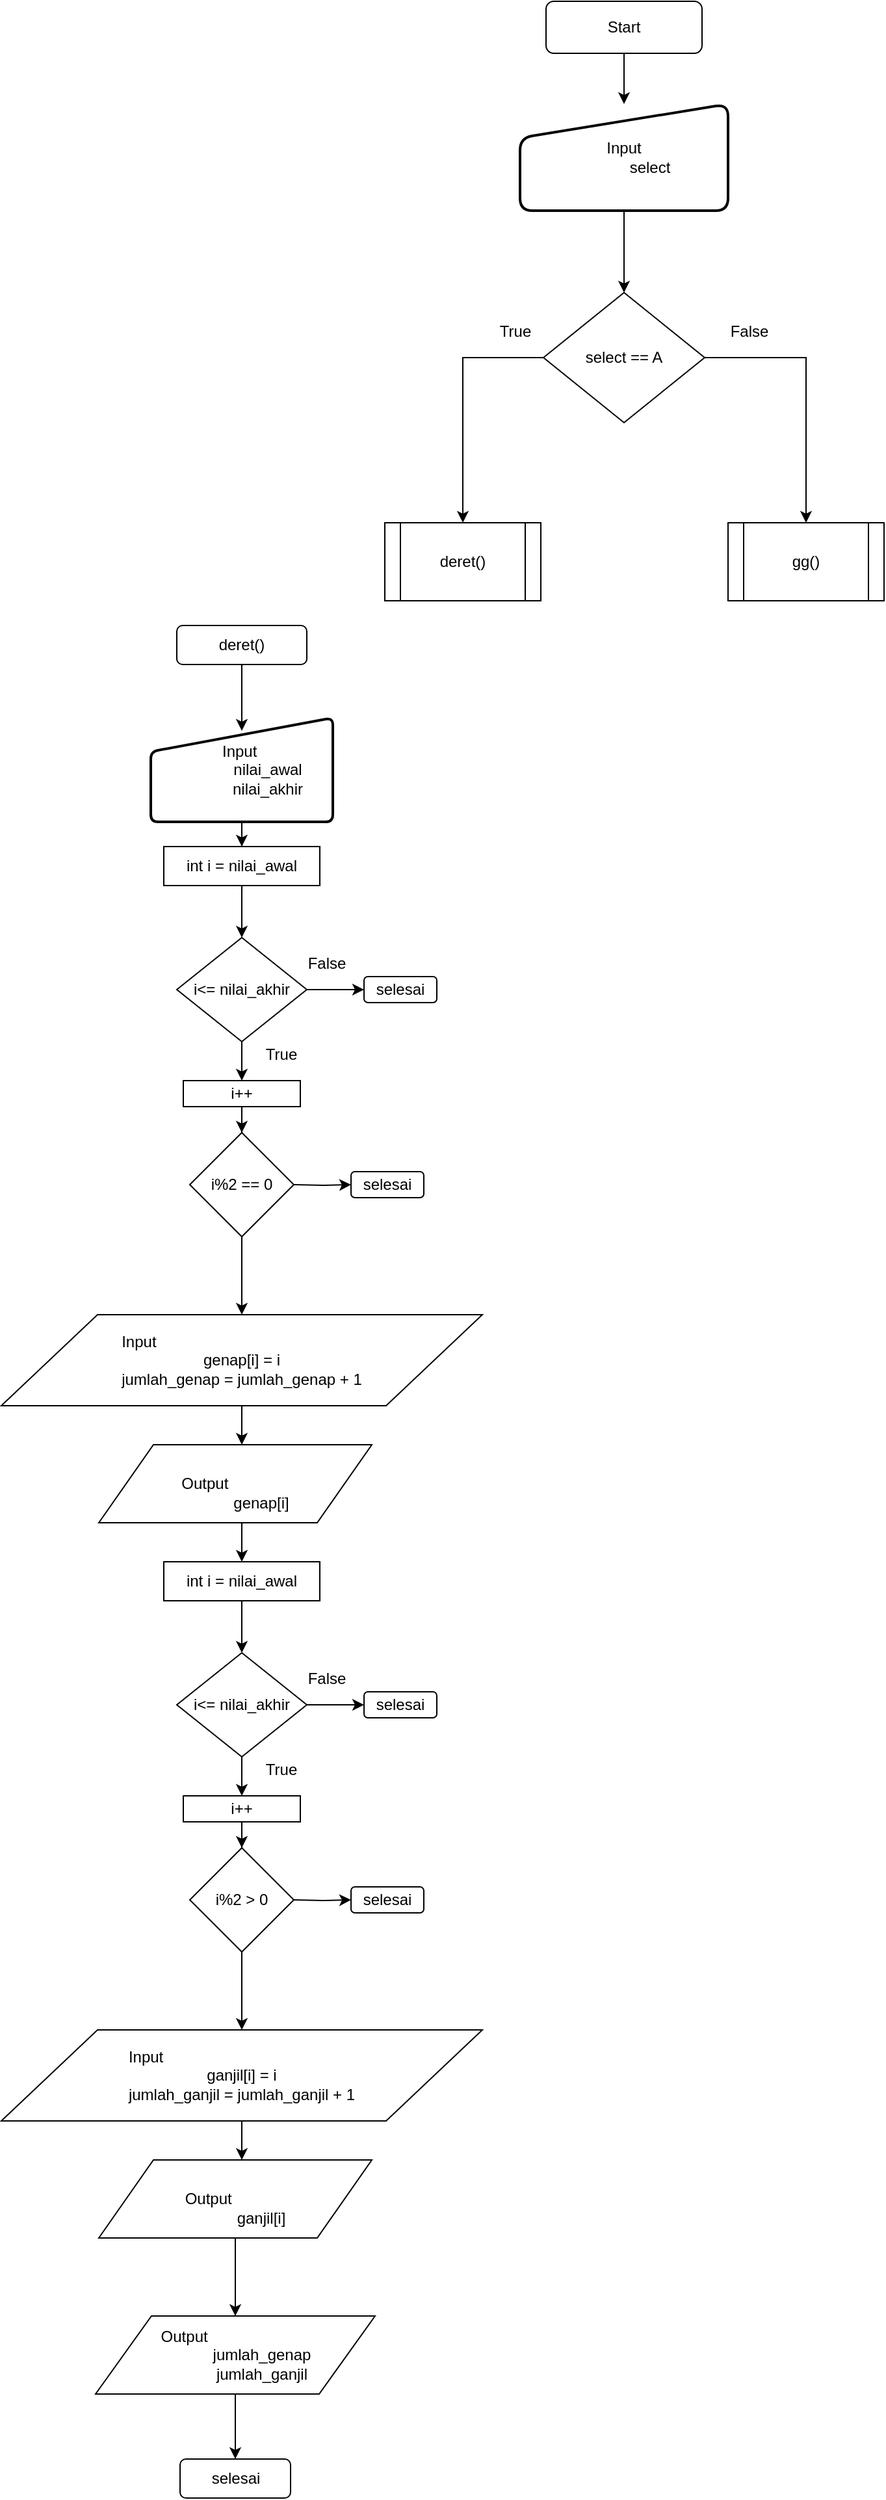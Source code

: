<mxfile version="12.9.14" type="github">
  <diagram id="DN_JDYelwI-e4BV0x_p0" name="Page-1">
    <mxGraphModel dx="1572" dy="1626" grid="1" gridSize="10" guides="1" tooltips="1" connect="1" arrows="1" fold="1" page="1" pageScale="1" pageWidth="827" pageHeight="1169" math="0" shadow="0">
      <root>
        <mxCell id="0" />
        <mxCell id="1" parent="0" />
        <mxCell id="W8oFfhN4CYwsVUqukFXb-8" style="edgeStyle=orthogonalEdgeStyle;rounded=0;orthogonalLoop=1;jettySize=auto;html=1;" edge="1" parent="1" source="3FOx8teTCuhA1tWj-IpD-3" target="W8oFfhN4CYwsVUqukFXb-2">
          <mxGeometry relative="1" as="geometry">
            <Array as="points" />
          </mxGeometry>
        </mxCell>
        <mxCell id="3FOx8teTCuhA1tWj-IpD-3" value="Start" style="rounded=1;whiteSpace=wrap;html=1;" parent="1" vertex="1">
          <mxGeometry x="334" y="-1160" width="120" height="40" as="geometry" />
        </mxCell>
        <mxCell id="W8oFfhN4CYwsVUqukFXb-10" style="edgeStyle=orthogonalEdgeStyle;rounded=0;orthogonalLoop=1;jettySize=auto;html=1;entryX=0.5;entryY=0;entryDx=0;entryDy=0;" edge="1" parent="1" source="W8oFfhN4CYwsVUqukFXb-2" target="W8oFfhN4CYwsVUqukFXb-9">
          <mxGeometry relative="1" as="geometry" />
        </mxCell>
        <mxCell id="W8oFfhN4CYwsVUqukFXb-2" value="Input&lt;blockquote style=&quot;margin: 0 0 0 40px ; border: none ; padding: 0px&quot;&gt;&lt;div&gt;&lt;span&gt;select&lt;/span&gt;&lt;/div&gt;&lt;/blockquote&gt;" style="html=1;strokeWidth=2;shape=manualInput;whiteSpace=wrap;rounded=1;size=26;arcSize=19;align=center;verticalAlign=middle;" vertex="1" parent="1">
          <mxGeometry x="314" y="-1081" width="160" height="82" as="geometry" />
        </mxCell>
        <mxCell id="W8oFfhN4CYwsVUqukFXb-11" style="edgeStyle=orthogonalEdgeStyle;rounded=0;orthogonalLoop=1;jettySize=auto;html=1;" edge="1" parent="1" source="W8oFfhN4CYwsVUqukFXb-9" target="W8oFfhN4CYwsVUqukFXb-12">
          <mxGeometry relative="1" as="geometry">
            <mxPoint x="270" y="-736" as="targetPoint" />
          </mxGeometry>
        </mxCell>
        <mxCell id="W8oFfhN4CYwsVUqukFXb-15" style="edgeStyle=orthogonalEdgeStyle;rounded=0;orthogonalLoop=1;jettySize=auto;html=1;" edge="1" parent="1" source="W8oFfhN4CYwsVUqukFXb-9" target="W8oFfhN4CYwsVUqukFXb-16">
          <mxGeometry relative="1" as="geometry">
            <mxPoint x="530" y="-760" as="targetPoint" />
          </mxGeometry>
        </mxCell>
        <mxCell id="W8oFfhN4CYwsVUqukFXb-9" value="select == A" style="rhombus;whiteSpace=wrap;html=1;align=center;" vertex="1" parent="1">
          <mxGeometry x="332" y="-936" width="124" height="100" as="geometry" />
        </mxCell>
        <mxCell id="W8oFfhN4CYwsVUqukFXb-12" value="deret()" style="shape=process;whiteSpace=wrap;html=1;backgroundOutline=1;" vertex="1" parent="1">
          <mxGeometry x="210" y="-759" width="120" height="60" as="geometry" />
        </mxCell>
        <mxCell id="W8oFfhN4CYwsVUqukFXb-14" value="True" style="text;html=1;align=center;verticalAlign=middle;resizable=0;points=[];autosize=1;" vertex="1" parent="1">
          <mxGeometry x="290" y="-916" width="40" height="20" as="geometry" />
        </mxCell>
        <mxCell id="W8oFfhN4CYwsVUqukFXb-16" value="gg()" style="shape=process;whiteSpace=wrap;html=1;backgroundOutline=1;" vertex="1" parent="1">
          <mxGeometry x="474" y="-759" width="120" height="60" as="geometry" />
        </mxCell>
        <mxCell id="W8oFfhN4CYwsVUqukFXb-17" value="False" style="text;html=1;align=center;verticalAlign=middle;resizable=0;points=[];autosize=1;" vertex="1" parent="1">
          <mxGeometry x="465" y="-916" width="50" height="20" as="geometry" />
        </mxCell>
        <mxCell id="W8oFfhN4CYwsVUqukFXb-20" style="edgeStyle=orthogonalEdgeStyle;rounded=0;orthogonalLoop=1;jettySize=auto;html=1;entryX=0.5;entryY=0.125;entryDx=0;entryDy=0;entryPerimeter=0;" edge="1" parent="1" source="W8oFfhN4CYwsVUqukFXb-18" target="W8oFfhN4CYwsVUqukFXb-19">
          <mxGeometry relative="1" as="geometry" />
        </mxCell>
        <mxCell id="W8oFfhN4CYwsVUqukFXb-18" value="deret()" style="rounded=1;whiteSpace=wrap;html=1;align=center;" vertex="1" parent="1">
          <mxGeometry x="50" y="-680" width="100" height="30" as="geometry" />
        </mxCell>
        <mxCell id="W8oFfhN4CYwsVUqukFXb-21" style="edgeStyle=orthogonalEdgeStyle;rounded=0;orthogonalLoop=1;jettySize=auto;html=1;" edge="1" parent="1" source="W8oFfhN4CYwsVUqukFXb-19" target="W8oFfhN4CYwsVUqukFXb-22">
          <mxGeometry relative="1" as="geometry">
            <mxPoint x="100" y="-480" as="targetPoint" />
          </mxGeometry>
        </mxCell>
        <mxCell id="W8oFfhN4CYwsVUqukFXb-19" value="&lt;div&gt;&lt;span&gt;Input&amp;nbsp;&lt;/span&gt;&lt;/div&gt;&lt;blockquote style=&quot;margin: 0 0 0 40px ; border: none ; padding: 0px&quot;&gt;&lt;div&gt;&lt;span&gt;nilai_awal&lt;/span&gt;&lt;/div&gt;&lt;/blockquote&gt;&lt;blockquote style=&quot;margin: 0 0 0 40px ; border: none ; padding: 0px&quot;&gt;&lt;div&gt;&lt;span&gt;nilai_akhir&lt;/span&gt;&lt;/div&gt;&lt;/blockquote&gt;" style="html=1;strokeWidth=2;shape=manualInput;whiteSpace=wrap;rounded=1;size=26;arcSize=11;align=center;" vertex="1" parent="1">
          <mxGeometry x="30" y="-609" width="140" height="80" as="geometry" />
        </mxCell>
        <mxCell id="W8oFfhN4CYwsVUqukFXb-28" style="edgeStyle=orthogonalEdgeStyle;rounded=0;orthogonalLoop=1;jettySize=auto;html=1;" edge="1" parent="1" source="W8oFfhN4CYwsVUqukFXb-22" target="W8oFfhN4CYwsVUqukFXb-29">
          <mxGeometry relative="1" as="geometry">
            <mxPoint x="100" y="-440" as="targetPoint" />
          </mxGeometry>
        </mxCell>
        <mxCell id="W8oFfhN4CYwsVUqukFXb-22" value="int i = nilai_awal" style="rounded=0;whiteSpace=wrap;html=1;" vertex="1" parent="1">
          <mxGeometry x="40" y="-510" width="120" height="30" as="geometry" />
        </mxCell>
        <mxCell id="W8oFfhN4CYwsVUqukFXb-30" style="edgeStyle=orthogonalEdgeStyle;rounded=0;orthogonalLoop=1;jettySize=auto;html=1;" edge="1" parent="1" source="W8oFfhN4CYwsVUqukFXb-29" target="W8oFfhN4CYwsVUqukFXb-31">
          <mxGeometry relative="1" as="geometry">
            <mxPoint x="100" y="-320" as="targetPoint" />
          </mxGeometry>
        </mxCell>
        <mxCell id="W8oFfhN4CYwsVUqukFXb-33" style="edgeStyle=orthogonalEdgeStyle;rounded=0;orthogonalLoop=1;jettySize=auto;html=1;" edge="1" parent="1" source="W8oFfhN4CYwsVUqukFXb-29" target="W8oFfhN4CYwsVUqukFXb-34">
          <mxGeometry relative="1" as="geometry">
            <mxPoint x="200" y="-400" as="targetPoint" />
          </mxGeometry>
        </mxCell>
        <mxCell id="W8oFfhN4CYwsVUqukFXb-29" value="i&amp;lt;= nilai_akhir" style="rhombus;whiteSpace=wrap;html=1;" vertex="1" parent="1">
          <mxGeometry x="50" y="-440" width="100" height="80" as="geometry" />
        </mxCell>
        <mxCell id="W8oFfhN4CYwsVUqukFXb-35" style="edgeStyle=orthogonalEdgeStyle;rounded=0;orthogonalLoop=1;jettySize=auto;html=1;" edge="1" parent="1" source="W8oFfhN4CYwsVUqukFXb-31" target="W8oFfhN4CYwsVUqukFXb-40">
          <mxGeometry relative="1" as="geometry">
            <mxPoint x="100" y="-290" as="targetPoint" />
          </mxGeometry>
        </mxCell>
        <mxCell id="W8oFfhN4CYwsVUqukFXb-31" value="i++" style="rounded=0;whiteSpace=wrap;html=1;" vertex="1" parent="1">
          <mxGeometry x="55" y="-330" width="90" height="20" as="geometry" />
        </mxCell>
        <mxCell id="W8oFfhN4CYwsVUqukFXb-34" value="selesai" style="rounded=1;whiteSpace=wrap;html=1;" vertex="1" parent="1">
          <mxGeometry x="194" y="-410" width="56" height="20" as="geometry" />
        </mxCell>
        <mxCell id="W8oFfhN4CYwsVUqukFXb-37" value="False" style="text;html=1;align=center;verticalAlign=middle;resizable=0;points=[];autosize=1;" vertex="1" parent="1">
          <mxGeometry x="140" y="-430" width="50" height="20" as="geometry" />
        </mxCell>
        <mxCell id="W8oFfhN4CYwsVUqukFXb-38" value="True" style="text;html=1;align=center;verticalAlign=middle;resizable=0;points=[];autosize=1;" vertex="1" parent="1">
          <mxGeometry x="110" y="-360" width="40" height="20" as="geometry" />
        </mxCell>
        <mxCell id="W8oFfhN4CYwsVUqukFXb-43" style="edgeStyle=orthogonalEdgeStyle;rounded=0;orthogonalLoop=1;jettySize=auto;html=1;" edge="1" parent="1" source="W8oFfhN4CYwsVUqukFXb-40" target="W8oFfhN4CYwsVUqukFXb-47">
          <mxGeometry relative="1" as="geometry">
            <mxPoint x="100" y="-150" as="targetPoint" />
          </mxGeometry>
        </mxCell>
        <mxCell id="W8oFfhN4CYwsVUqukFXb-40" value="i%2 == 0" style="rhombus;whiteSpace=wrap;html=1;" vertex="1" parent="1">
          <mxGeometry x="60" y="-290" width="80" height="80" as="geometry" />
        </mxCell>
        <mxCell id="W8oFfhN4CYwsVUqukFXb-41" style="edgeStyle=orthogonalEdgeStyle;rounded=0;orthogonalLoop=1;jettySize=auto;html=1;" edge="1" parent="1" target="W8oFfhN4CYwsVUqukFXb-42">
          <mxGeometry relative="1" as="geometry">
            <mxPoint x="190" y="-250" as="targetPoint" />
            <mxPoint x="140" y="-250" as="sourcePoint" />
          </mxGeometry>
        </mxCell>
        <mxCell id="W8oFfhN4CYwsVUqukFXb-42" value="selesai" style="rounded=1;whiteSpace=wrap;html=1;" vertex="1" parent="1">
          <mxGeometry x="184" y="-260" width="56" height="20" as="geometry" />
        </mxCell>
        <mxCell id="W8oFfhN4CYwsVUqukFXb-48" style="edgeStyle=orthogonalEdgeStyle;rounded=0;orthogonalLoop=1;jettySize=auto;html=1;" edge="1" parent="1" source="W8oFfhN4CYwsVUqukFXb-47">
          <mxGeometry relative="1" as="geometry">
            <mxPoint x="100.0" y="-50" as="targetPoint" />
          </mxGeometry>
        </mxCell>
        <mxCell id="W8oFfhN4CYwsVUqukFXb-47" value="&lt;div style=&quot;text-align: left&quot;&gt;&lt;span&gt;Input&lt;/span&gt;&lt;/div&gt;&lt;blockquote style=&quot;margin: 0 0 0 40px ; border: none ; padding: 0px&quot;&gt;&lt;/blockquote&gt;&lt;span&gt;genap[i] = i&lt;/span&gt;&lt;br&gt;&lt;span&gt;jumlah_genap = jumlah_genap + 1&lt;/span&gt;" style="shape=parallelogram;perimeter=parallelogramPerimeter;whiteSpace=wrap;html=1;align=center;" vertex="1" parent="1">
          <mxGeometry x="-85" y="-150" width="370" height="70" as="geometry" />
        </mxCell>
        <mxCell id="W8oFfhN4CYwsVUqukFXb-52" style="edgeStyle=orthogonalEdgeStyle;rounded=0;orthogonalLoop=1;jettySize=auto;html=1;" edge="1" parent="1">
          <mxGeometry relative="1" as="geometry">
            <mxPoint x="100" y="40" as="targetPoint" />
            <mxPoint x="100.0" y="10" as="sourcePoint" />
          </mxGeometry>
        </mxCell>
        <mxCell id="W8oFfhN4CYwsVUqukFXb-70" style="edgeStyle=orthogonalEdgeStyle;rounded=0;orthogonalLoop=1;jettySize=auto;html=1;" edge="1" parent="1" source="W8oFfhN4CYwsVUqukFXb-71" target="W8oFfhN4CYwsVUqukFXb-74">
          <mxGeometry relative="1" as="geometry">
            <mxPoint x="100" y="110" as="targetPoint" />
          </mxGeometry>
        </mxCell>
        <mxCell id="W8oFfhN4CYwsVUqukFXb-71" value="int i = nilai_awal" style="rounded=0;whiteSpace=wrap;html=1;" vertex="1" parent="1">
          <mxGeometry x="40" y="40" width="120" height="30" as="geometry" />
        </mxCell>
        <mxCell id="W8oFfhN4CYwsVUqukFXb-72" style="edgeStyle=orthogonalEdgeStyle;rounded=0;orthogonalLoop=1;jettySize=auto;html=1;" edge="1" parent="1" source="W8oFfhN4CYwsVUqukFXb-74" target="W8oFfhN4CYwsVUqukFXb-76">
          <mxGeometry relative="1" as="geometry">
            <mxPoint x="100" y="230" as="targetPoint" />
          </mxGeometry>
        </mxCell>
        <mxCell id="W8oFfhN4CYwsVUqukFXb-73" style="edgeStyle=orthogonalEdgeStyle;rounded=0;orthogonalLoop=1;jettySize=auto;html=1;" edge="1" parent="1" source="W8oFfhN4CYwsVUqukFXb-74" target="W8oFfhN4CYwsVUqukFXb-77">
          <mxGeometry relative="1" as="geometry">
            <mxPoint x="200" y="150" as="targetPoint" />
          </mxGeometry>
        </mxCell>
        <mxCell id="W8oFfhN4CYwsVUqukFXb-74" value="i&amp;lt;= nilai_akhir" style="rhombus;whiteSpace=wrap;html=1;" vertex="1" parent="1">
          <mxGeometry x="50" y="110" width="100" height="80" as="geometry" />
        </mxCell>
        <mxCell id="W8oFfhN4CYwsVUqukFXb-75" style="edgeStyle=orthogonalEdgeStyle;rounded=0;orthogonalLoop=1;jettySize=auto;html=1;" edge="1" parent="1" source="W8oFfhN4CYwsVUqukFXb-76" target="W8oFfhN4CYwsVUqukFXb-81">
          <mxGeometry relative="1" as="geometry">
            <mxPoint x="100" y="260" as="targetPoint" />
          </mxGeometry>
        </mxCell>
        <mxCell id="W8oFfhN4CYwsVUqukFXb-76" value="i++" style="rounded=0;whiteSpace=wrap;html=1;" vertex="1" parent="1">
          <mxGeometry x="55" y="220" width="90" height="20" as="geometry" />
        </mxCell>
        <mxCell id="W8oFfhN4CYwsVUqukFXb-77" value="selesai" style="rounded=1;whiteSpace=wrap;html=1;" vertex="1" parent="1">
          <mxGeometry x="194" y="140" width="56" height="20" as="geometry" />
        </mxCell>
        <mxCell id="W8oFfhN4CYwsVUqukFXb-78" value="False" style="text;html=1;align=center;verticalAlign=middle;resizable=0;points=[];autosize=1;" vertex="1" parent="1">
          <mxGeometry x="140" y="120" width="50" height="20" as="geometry" />
        </mxCell>
        <mxCell id="W8oFfhN4CYwsVUqukFXb-79" value="True" style="text;html=1;align=center;verticalAlign=middle;resizable=0;points=[];autosize=1;" vertex="1" parent="1">
          <mxGeometry x="110" y="190" width="40" height="20" as="geometry" />
        </mxCell>
        <mxCell id="W8oFfhN4CYwsVUqukFXb-80" style="edgeStyle=orthogonalEdgeStyle;rounded=0;orthogonalLoop=1;jettySize=auto;html=1;" edge="1" parent="1" source="W8oFfhN4CYwsVUqukFXb-81" target="W8oFfhN4CYwsVUqukFXb-85">
          <mxGeometry relative="1" as="geometry">
            <mxPoint x="100" y="400" as="targetPoint" />
          </mxGeometry>
        </mxCell>
        <mxCell id="W8oFfhN4CYwsVUqukFXb-81" value="i%2 &amp;gt; 0" style="rhombus;whiteSpace=wrap;html=1;" vertex="1" parent="1">
          <mxGeometry x="60" y="260" width="80" height="80" as="geometry" />
        </mxCell>
        <mxCell id="W8oFfhN4CYwsVUqukFXb-82" style="edgeStyle=orthogonalEdgeStyle;rounded=0;orthogonalLoop=1;jettySize=auto;html=1;" edge="1" parent="1" target="W8oFfhN4CYwsVUqukFXb-83">
          <mxGeometry relative="1" as="geometry">
            <mxPoint x="190" y="300" as="targetPoint" />
            <mxPoint x="140.0" y="300" as="sourcePoint" />
          </mxGeometry>
        </mxCell>
        <mxCell id="W8oFfhN4CYwsVUqukFXb-83" value="selesai" style="rounded=1;whiteSpace=wrap;html=1;" vertex="1" parent="1">
          <mxGeometry x="184" y="290" width="56" height="20" as="geometry" />
        </mxCell>
        <mxCell id="W8oFfhN4CYwsVUqukFXb-84" style="edgeStyle=orthogonalEdgeStyle;rounded=0;orthogonalLoop=1;jettySize=auto;html=1;" edge="1" parent="1" source="W8oFfhN4CYwsVUqukFXb-85">
          <mxGeometry relative="1" as="geometry">
            <mxPoint x="100.0" y="500" as="targetPoint" />
          </mxGeometry>
        </mxCell>
        <mxCell id="W8oFfhN4CYwsVUqukFXb-85" value="&lt;div style=&quot;text-align: left&quot;&gt;&lt;span&gt;Input&lt;/span&gt;&lt;/div&gt;&lt;blockquote style=&quot;margin: 0 0 0 40px ; border: none ; padding: 0px&quot;&gt;&lt;/blockquote&gt;&lt;span&gt;ganjil[i] = i&lt;/span&gt;&lt;br&gt;&lt;span&gt;jumlah_ganjil = jumlah_ganjil + 1&lt;/span&gt;" style="shape=parallelogram;perimeter=parallelogramPerimeter;whiteSpace=wrap;html=1;align=center;" vertex="1" parent="1">
          <mxGeometry x="-85" y="400" width="370" height="70" as="geometry" />
        </mxCell>
        <mxCell id="W8oFfhN4CYwsVUqukFXb-87" value="&lt;br&gt;&lt;div style=&quot;text-align: left&quot;&gt;&lt;span style=&quot;font-family: &amp;#34;helvetica&amp;#34;&quot;&gt;Output&lt;/span&gt;&lt;/div&gt;&lt;blockquote style=&quot;margin: 0 0 0 40px ; border: none ; padding: 0px&quot;&gt;&lt;div&gt;&lt;span&gt;genap[i]&lt;/span&gt;&lt;/div&gt;&lt;/blockquote&gt;" style="shape=parallelogram;perimeter=parallelogramPerimeter;whiteSpace=wrap;html=1;align=center;" vertex="1" parent="1">
          <mxGeometry x="-10" y="-50" width="210" height="60" as="geometry" />
        </mxCell>
        <mxCell id="W8oFfhN4CYwsVUqukFXb-90" style="edgeStyle=orthogonalEdgeStyle;rounded=0;orthogonalLoop=1;jettySize=auto;html=1;" edge="1" parent="1" source="W8oFfhN4CYwsVUqukFXb-89" target="W8oFfhN4CYwsVUqukFXb-91">
          <mxGeometry relative="1" as="geometry">
            <mxPoint x="95" y="610" as="targetPoint" />
          </mxGeometry>
        </mxCell>
        <mxCell id="W8oFfhN4CYwsVUqukFXb-89" value="&lt;br&gt;&lt;div style=&quot;text-align: left&quot;&gt;&lt;span style=&quot;font-family: &amp;#34;helvetica&amp;#34;&quot;&gt;Output&lt;/span&gt;&lt;/div&gt;&lt;blockquote style=&quot;margin: 0 0 0 40px ; border: none ; padding: 0px&quot;&gt;&lt;div&gt;&lt;span&gt;ganjil[i]&lt;/span&gt;&lt;/div&gt;&lt;/blockquote&gt;" style="shape=parallelogram;perimeter=parallelogramPerimeter;whiteSpace=wrap;html=1;align=center;" vertex="1" parent="1">
          <mxGeometry x="-10" y="500" width="210" height="60" as="geometry" />
        </mxCell>
        <mxCell id="W8oFfhN4CYwsVUqukFXb-94" style="edgeStyle=orthogonalEdgeStyle;rounded=0;orthogonalLoop=1;jettySize=auto;html=1;" edge="1" parent="1" source="W8oFfhN4CYwsVUqukFXb-91" target="W8oFfhN4CYwsVUqukFXb-95">
          <mxGeometry relative="1" as="geometry">
            <mxPoint x="95" y="720" as="targetPoint" />
          </mxGeometry>
        </mxCell>
        <mxCell id="W8oFfhN4CYwsVUqukFXb-91" value="&lt;div style=&quot;text-align: left&quot;&gt;&lt;span&gt;Output&lt;/span&gt;&lt;/div&gt;&lt;blockquote style=&quot;margin: 0 0 0 40px ; border: none ; padding: 0px&quot;&gt;jumlah_genap&lt;br&gt;jumlah_ganjil&lt;/blockquote&gt;" style="shape=parallelogram;perimeter=parallelogramPerimeter;whiteSpace=wrap;html=1;" vertex="1" parent="1">
          <mxGeometry x="-12.5" y="620" width="215" height="60" as="geometry" />
        </mxCell>
        <mxCell id="W8oFfhN4CYwsVUqukFXb-95" value="selesai" style="rounded=1;whiteSpace=wrap;html=1;" vertex="1" parent="1">
          <mxGeometry x="52.5" y="730" width="85" height="30" as="geometry" />
        </mxCell>
      </root>
    </mxGraphModel>
  </diagram>
</mxfile>
